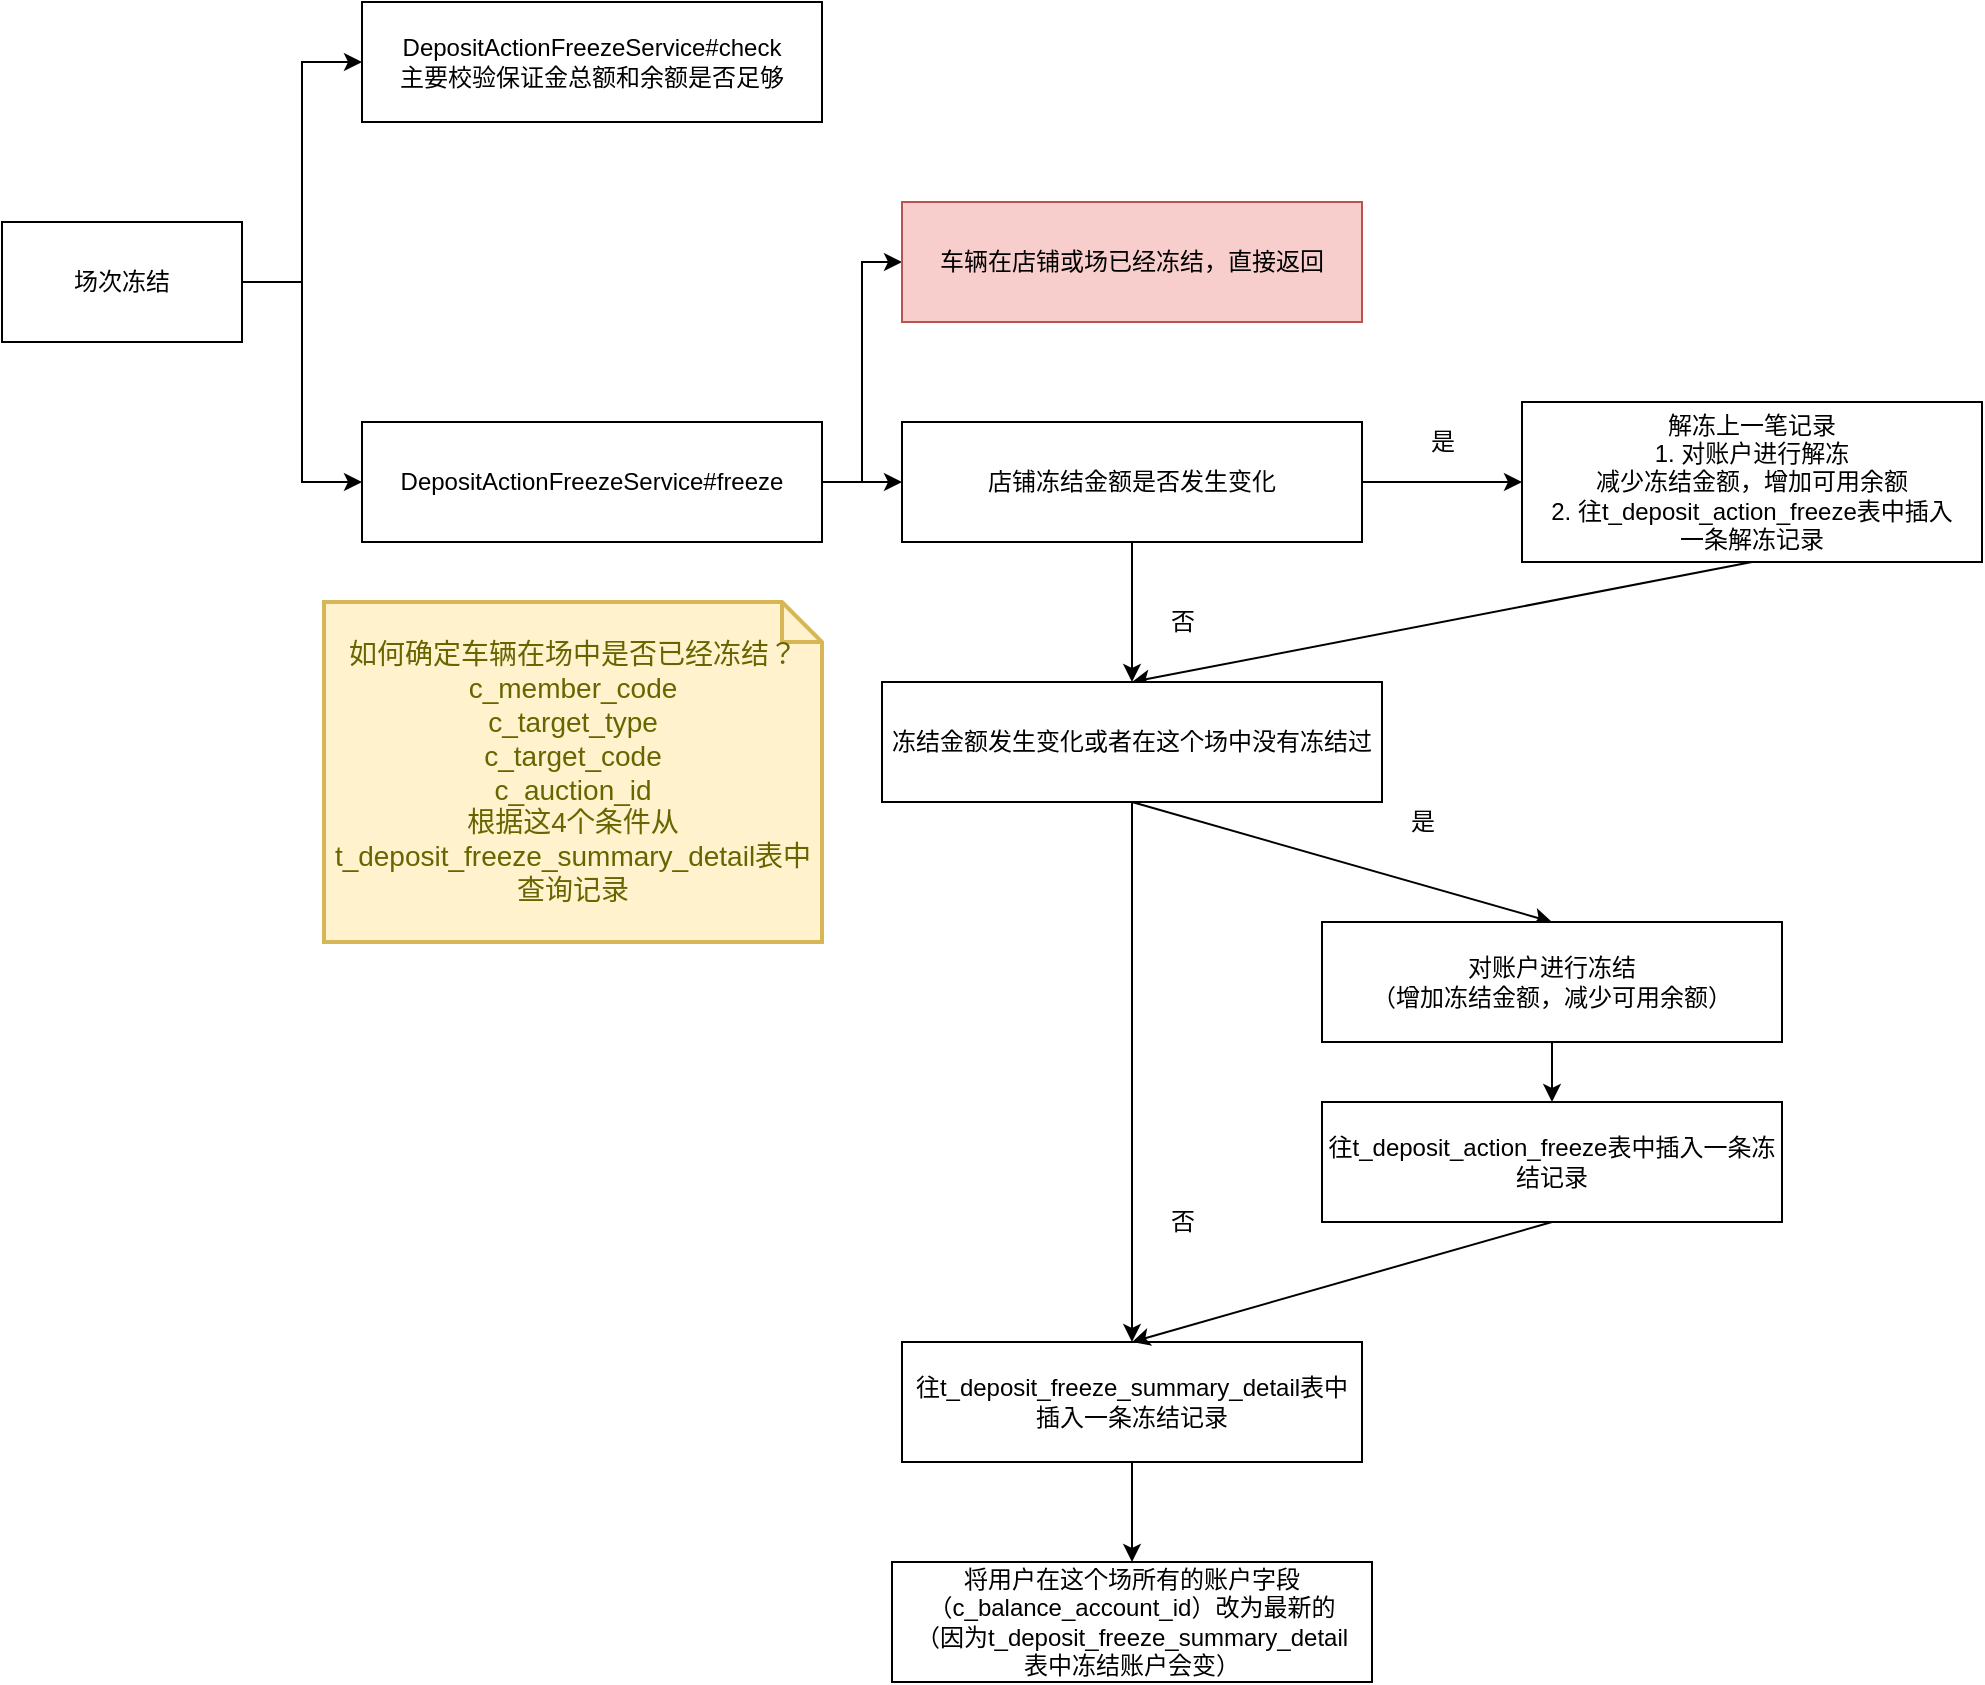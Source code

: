 <mxfile version="15.5.6" type="github">
  <diagram id="LxGNDucoQ7OBtoosY6Iz" name="Page-1">
    <mxGraphModel dx="1426" dy="771" grid="1" gridSize="10" guides="1" tooltips="1" connect="1" arrows="1" fold="1" page="1" pageScale="1" pageWidth="827" pageHeight="1169" math="0" shadow="0">
      <root>
        <mxCell id="0" />
        <mxCell id="1" parent="0" />
        <mxCell id="ewu0TTZIsPRgjjUrau2w-4" style="edgeStyle=orthogonalEdgeStyle;rounded=0;orthogonalLoop=1;jettySize=auto;html=1;exitX=1;exitY=0.5;exitDx=0;exitDy=0;entryX=0;entryY=0.5;entryDx=0;entryDy=0;" edge="1" parent="1" source="ewu0TTZIsPRgjjUrau2w-1" target="ewu0TTZIsPRgjjUrau2w-3">
          <mxGeometry relative="1" as="geometry" />
        </mxCell>
        <mxCell id="ewu0TTZIsPRgjjUrau2w-5" style="edgeStyle=orthogonalEdgeStyle;rounded=0;orthogonalLoop=1;jettySize=auto;html=1;exitX=1;exitY=0.5;exitDx=0;exitDy=0;entryX=0;entryY=0.5;entryDx=0;entryDy=0;" edge="1" parent="1" source="ewu0TTZIsPRgjjUrau2w-1" target="ewu0TTZIsPRgjjUrau2w-2">
          <mxGeometry relative="1" as="geometry" />
        </mxCell>
        <mxCell id="ewu0TTZIsPRgjjUrau2w-1" value="场次冻结" style="rounded=0;whiteSpace=wrap;html=1;" vertex="1" parent="1">
          <mxGeometry x="80" y="230" width="120" height="60" as="geometry" />
        </mxCell>
        <mxCell id="ewu0TTZIsPRgjjUrau2w-31" style="edgeStyle=orthogonalEdgeStyle;rounded=0;orthogonalLoop=1;jettySize=auto;html=1;exitX=1;exitY=0.5;exitDx=0;exitDy=0;entryX=0;entryY=0.5;entryDx=0;entryDy=0;" edge="1" parent="1" source="ewu0TTZIsPRgjjUrau2w-2" target="ewu0TTZIsPRgjjUrau2w-6">
          <mxGeometry relative="1" as="geometry" />
        </mxCell>
        <mxCell id="ewu0TTZIsPRgjjUrau2w-32" style="edgeStyle=orthogonalEdgeStyle;rounded=0;orthogonalLoop=1;jettySize=auto;html=1;exitX=1;exitY=0.5;exitDx=0;exitDy=0;entryX=0;entryY=0.5;entryDx=0;entryDy=0;" edge="1" parent="1" source="ewu0TTZIsPRgjjUrau2w-2" target="ewu0TTZIsPRgjjUrau2w-7">
          <mxGeometry relative="1" as="geometry" />
        </mxCell>
        <mxCell id="ewu0TTZIsPRgjjUrau2w-2" value="DepositActionFreezeService#freeze" style="rounded=0;whiteSpace=wrap;html=1;" vertex="1" parent="1">
          <mxGeometry x="260" y="330" width="230" height="60" as="geometry" />
        </mxCell>
        <mxCell id="ewu0TTZIsPRgjjUrau2w-3" value="DepositActionFreezeService#check&lt;br&gt;主要校验保证金总额和余额是否足够" style="rounded=0;whiteSpace=wrap;html=1;" vertex="1" parent="1">
          <mxGeometry x="260" y="120" width="230" height="60" as="geometry" />
        </mxCell>
        <mxCell id="ewu0TTZIsPRgjjUrau2w-6" value="车辆在店铺或场已经冻结，直接返回" style="rounded=0;whiteSpace=wrap;html=1;fillColor=#f8cecc;strokeColor=#b85450;" vertex="1" parent="1">
          <mxGeometry x="530" y="220" width="230" height="60" as="geometry" />
        </mxCell>
        <mxCell id="ewu0TTZIsPRgjjUrau2w-11" style="rounded=0;orthogonalLoop=1;jettySize=auto;html=1;exitX=1;exitY=0.5;exitDx=0;exitDy=0;entryX=0;entryY=0.5;entryDx=0;entryDy=0;" edge="1" parent="1" source="ewu0TTZIsPRgjjUrau2w-7" target="ewu0TTZIsPRgjjUrau2w-8">
          <mxGeometry relative="1" as="geometry" />
        </mxCell>
        <mxCell id="ewu0TTZIsPRgjjUrau2w-29" style="edgeStyle=none;rounded=0;orthogonalLoop=1;jettySize=auto;html=1;exitX=0.5;exitY=1;exitDx=0;exitDy=0;entryX=0.5;entryY=0;entryDx=0;entryDy=0;" edge="1" parent="1" source="ewu0TTZIsPRgjjUrau2w-7" target="ewu0TTZIsPRgjjUrau2w-16">
          <mxGeometry relative="1" as="geometry" />
        </mxCell>
        <mxCell id="ewu0TTZIsPRgjjUrau2w-7" value="店铺冻结金额是否发生变化" style="rounded=0;whiteSpace=wrap;html=1;" vertex="1" parent="1">
          <mxGeometry x="530" y="330" width="230" height="60" as="geometry" />
        </mxCell>
        <mxCell id="ewu0TTZIsPRgjjUrau2w-33" style="rounded=0;orthogonalLoop=1;jettySize=auto;html=1;exitX=0.5;exitY=1;exitDx=0;exitDy=0;entryX=0.5;entryY=0;entryDx=0;entryDy=0;" edge="1" parent="1" source="ewu0TTZIsPRgjjUrau2w-8" target="ewu0TTZIsPRgjjUrau2w-16">
          <mxGeometry relative="1" as="geometry" />
        </mxCell>
        <mxCell id="ewu0TTZIsPRgjjUrau2w-8" value="解冻上一笔记录&lt;br&gt;1. 对账户进行解冻&lt;br&gt;减少冻结金额，增加可用余额&lt;br&gt;2. 往t_deposit_action_freeze表中插入&lt;br&gt;一条解冻记录" style="rounded=0;whiteSpace=wrap;html=1;" vertex="1" parent="1">
          <mxGeometry x="840" y="320" width="230" height="80" as="geometry" />
        </mxCell>
        <mxCell id="ewu0TTZIsPRgjjUrau2w-13" value="如何确定车辆在场中是否已经冻结？&lt;br&gt;&lt;div&gt;c_member_code&lt;/div&gt;&lt;div&gt;c_target_type&lt;/div&gt;&lt;div&gt;c_target_code&lt;/div&gt;&lt;div&gt;c_auction_id&lt;/div&gt;根据这4个条件从t_deposit_freeze_summary_detail表中查询记录" style="shape=note;strokeWidth=2;fontSize=14;size=20;whiteSpace=wrap;html=1;fillColor=#fff2cc;strokeColor=#d6b656;fontColor=#666600;" vertex="1" parent="1">
          <mxGeometry x="241" y="420" width="249" height="170" as="geometry" />
        </mxCell>
        <mxCell id="ewu0TTZIsPRgjjUrau2w-27" style="edgeStyle=none;rounded=0;orthogonalLoop=1;jettySize=auto;html=1;exitX=0.5;exitY=1;exitDx=0;exitDy=0;" edge="1" parent="1" source="ewu0TTZIsPRgjjUrau2w-14" target="ewu0TTZIsPRgjjUrau2w-15">
          <mxGeometry relative="1" as="geometry" />
        </mxCell>
        <mxCell id="ewu0TTZIsPRgjjUrau2w-14" value="往t_deposit_freeze_summary_detail表中插入一条冻结记录" style="rounded=0;whiteSpace=wrap;html=1;" vertex="1" parent="1">
          <mxGeometry x="530" y="790" width="230" height="60" as="geometry" />
        </mxCell>
        <mxCell id="ewu0TTZIsPRgjjUrau2w-15" value="将用户在这个场所有的账户字段（c_balance_account_id&lt;span&gt;）改为最新的&lt;/span&gt;&lt;br&gt;（因为t_deposit_freeze_summary_detail&lt;br&gt;表中冻结账户会变）" style="rounded=0;whiteSpace=wrap;html=1;" vertex="1" parent="1">
          <mxGeometry x="525" y="900" width="240" height="60" as="geometry" />
        </mxCell>
        <mxCell id="ewu0TTZIsPRgjjUrau2w-21" style="edgeStyle=none;rounded=0;orthogonalLoop=1;jettySize=auto;html=1;exitX=0.5;exitY=1;exitDx=0;exitDy=0;entryX=0.5;entryY=0;entryDx=0;entryDy=0;" edge="1" parent="1" source="ewu0TTZIsPRgjjUrau2w-16" target="ewu0TTZIsPRgjjUrau2w-14">
          <mxGeometry relative="1" as="geometry" />
        </mxCell>
        <mxCell id="ewu0TTZIsPRgjjUrau2w-22" style="edgeStyle=none;rounded=0;orthogonalLoop=1;jettySize=auto;html=1;exitX=0.5;exitY=1;exitDx=0;exitDy=0;entryX=0.5;entryY=0;entryDx=0;entryDy=0;" edge="1" parent="1" source="ewu0TTZIsPRgjjUrau2w-16" target="ewu0TTZIsPRgjjUrau2w-17">
          <mxGeometry relative="1" as="geometry" />
        </mxCell>
        <mxCell id="ewu0TTZIsPRgjjUrau2w-16" value="冻结金额发生变化或者在这个场中没有冻结过" style="rounded=0;whiteSpace=wrap;html=1;" vertex="1" parent="1">
          <mxGeometry x="520" y="460" width="250" height="60" as="geometry" />
        </mxCell>
        <mxCell id="ewu0TTZIsPRgjjUrau2w-23" style="edgeStyle=none;rounded=0;orthogonalLoop=1;jettySize=auto;html=1;exitX=0.5;exitY=1;exitDx=0;exitDy=0;entryX=0.5;entryY=0;entryDx=0;entryDy=0;" edge="1" parent="1" source="ewu0TTZIsPRgjjUrau2w-17" target="ewu0TTZIsPRgjjUrau2w-18">
          <mxGeometry relative="1" as="geometry" />
        </mxCell>
        <mxCell id="ewu0TTZIsPRgjjUrau2w-17" value="对账户进行冻结&lt;br&gt;（增加冻结金额，减少可用余额）" style="rounded=0;whiteSpace=wrap;html=1;" vertex="1" parent="1">
          <mxGeometry x="740" y="580" width="230" height="60" as="geometry" />
        </mxCell>
        <mxCell id="ewu0TTZIsPRgjjUrau2w-24" style="edgeStyle=none;rounded=0;orthogonalLoop=1;jettySize=auto;html=1;exitX=0.5;exitY=1;exitDx=0;exitDy=0;entryX=0.5;entryY=0;entryDx=0;entryDy=0;" edge="1" parent="1" source="ewu0TTZIsPRgjjUrau2w-18" target="ewu0TTZIsPRgjjUrau2w-14">
          <mxGeometry relative="1" as="geometry" />
        </mxCell>
        <mxCell id="ewu0TTZIsPRgjjUrau2w-18" value="往t_deposit_action_freeze表中插入一条冻结记录" style="rounded=0;whiteSpace=wrap;html=1;" vertex="1" parent="1">
          <mxGeometry x="740" y="670" width="230" height="60" as="geometry" />
        </mxCell>
        <mxCell id="ewu0TTZIsPRgjjUrau2w-26" value="否" style="text;html=1;align=center;verticalAlign=middle;resizable=0;points=[];autosize=1;strokeColor=none;fillColor=none;" vertex="1" parent="1">
          <mxGeometry x="655" y="720" width="30" height="20" as="geometry" />
        </mxCell>
        <mxCell id="ewu0TTZIsPRgjjUrau2w-30" value="否" style="text;html=1;align=center;verticalAlign=middle;resizable=0;points=[];autosize=1;strokeColor=none;fillColor=none;" vertex="1" parent="1">
          <mxGeometry x="655" y="420" width="30" height="20" as="geometry" />
        </mxCell>
        <mxCell id="ewu0TTZIsPRgjjUrau2w-34" value="是" style="text;html=1;align=center;verticalAlign=middle;resizable=0;points=[];autosize=1;strokeColor=none;fillColor=none;" vertex="1" parent="1">
          <mxGeometry x="785" y="330" width="30" height="20" as="geometry" />
        </mxCell>
        <mxCell id="ewu0TTZIsPRgjjUrau2w-35" value="是" style="text;html=1;align=center;verticalAlign=middle;resizable=0;points=[];autosize=1;strokeColor=none;fillColor=none;" vertex="1" parent="1">
          <mxGeometry x="775" y="520" width="30" height="20" as="geometry" />
        </mxCell>
      </root>
    </mxGraphModel>
  </diagram>
</mxfile>
